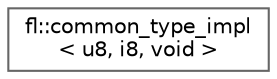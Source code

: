 digraph "Graphical Class Hierarchy"
{
 // INTERACTIVE_SVG=YES
 // LATEX_PDF_SIZE
  bgcolor="transparent";
  edge [fontname=Helvetica,fontsize=10,labelfontname=Helvetica,labelfontsize=10];
  node [fontname=Helvetica,fontsize=10,shape=box,height=0.2,width=0.4];
  rankdir="LR";
  Node0 [id="Node000000",label="fl::common_type_impl\l\< u8, i8, void \>",height=0.2,width=0.4,color="grey40", fillcolor="white", style="filled",URL="$d4/d36/namespacefl.html#d4/d3c/structfl_1_1common__type__impl_3_01u8_00_01i8_00_01void_01_4",tooltip=" "];
}
